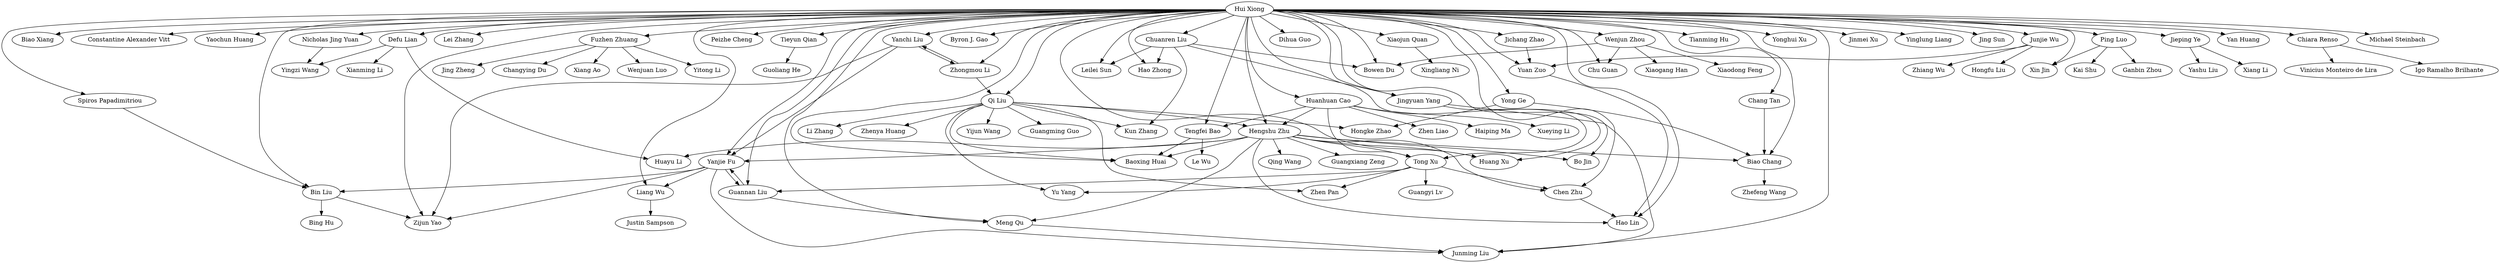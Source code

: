 strict digraph G{
"Hui Xiong" -> "Baoxing Huai"
"Hui Xiong" -> "Biao Xiang"
"Hui Xiong" -> "Constantine Alexander Vitt"
"Hui Xiong" -> "Yaochun Huang"
"Hui Xiong" -> "Defu Lian"
"Hui Xiong" -> "Zijun Yao"
"Hui Xiong" -> "Jingyuan Yang"
"Hui Xiong" -> "Lei Zhang"
"Hui Xiong" -> "Fuzhen Zhuang"
"Hui Xiong" -> "Tieyun Qian"
"Hui Xiong" -> "Yanchi Liu"
"Hui Xiong" -> "Peizhe Cheng"
"Yanchi Liu" -> "Yanjie Fu"
"Hui Xiong" -> "Chen Zhu"
"Hui Xiong" -> "Nicholas Jing Yuan"
"Hui Xiong" -> "Zhongmou Li"
"Hui Xiong" -> "Leilei Sun"
"Hui Xiong" -> "Byron J. Gao"
"Hui Xiong" -> "Yong Ge"
"Hui Xiong" -> "Yanjie Fu"
"Hui Xiong" -> "Spiros Papadimitriou"
"Hui Xiong" -> "Liang Wu"
"Hui Xiong" -> "Chu Guan"
"Hui Xiong" -> "Chen Zhu"
"Hui Xiong" -> "Tong Xu"
"Hui Xiong" -> "Meng Qu"
"Hui Xiong" -> "Bowen Du"
"Hui Xiong" -> "Qi Liu"
"Hui Xiong" -> "Huanhuan Cao"
"Hui Xiong" -> "Hao Zhong"
"Huanhuan Cao" -> "Tengfei Bao"
"Qi Liu" -> "Zhen Pan"
"Qi Liu" -> "Zhenya Huang"
"Hui Xiong" -> "Dihua Guo"
"Hui Xiong" -> "Guannan Liu"
"Hui Xiong" -> "Junming Liu"
"Hui Xiong" -> "Huang Xu"
"Hui Xiong" -> "Xiaojun Quan"
"Hui Xiong" -> "Chuanren Liu"
"Hui Xiong" -> "Jichang Zhao"
"Hui Xiong" -> "Xin Jin"
"Hui Xiong" -> "Biao Chang"
"Hui Xiong" -> "Hao Lin"
"Guannan Liu" -> "Yanjie Fu"
"Hui Xiong" -> "Bo Jin"
"Jingyuan Yang" -> "Huang Xu"
"Hui Xiong" -> "Yuan Zuo"
"Hui Xiong" -> "Chang Tan"
"Tong Xu" -> "Guangyi Lv"
"Chang Tan" -> "Biao Chang"
"Hui Xiong" -> "Tianming Hu"
"Hui Xiong" -> "Tengfei Bao"
"Jingyuan Yang" -> "Junming Liu"
"Huanhuan Cao" -> "Hengshu Zhu"
"Yuan Zuo" -> "Hao Lin"
"Hui Xiong" -> "Yonghui Xu"
"Qi Liu" -> "Kun Zhang"
"Hui Xiong" -> "Bin Liu"
"Chuanren Liu" -> "Leilei Sun"
"Hui Xiong" -> "Hengshu Zhu"
"Hengshu Zhu" -> "Biao Chang"
"Hui Xiong" -> "Jinmei Xu"
"Yanchi Liu" -> "Zijun Yao"
"Zhongmou Li" -> "Qi Liu"
"Tong Xu" -> "Guannan Liu"
"Hui Xiong" -> "Yinglung Liang"
"Hui Xiong" -> "Jing Sun"
"Guannan Liu" -> "Meng Qu"
"Hui Xiong" -> "Wenjun Zhou"
"Hui Xiong" -> "Junjie Wu"
"Hengshu Zhu" -> "Huayu Li"
"Qi Liu" -> "Hengshu Zhu"
"Qi Liu" -> "Yu Yang"
"Huanhuan Cao" -> "Tong Xu"
"Hengshu Zhu" -> "Tong Xu"
"Bin Liu" -> "Bing Hu"
"Yanjie Fu" -> "Guannan Liu"
"Tieyun Qian" -> "Guoliang He"
"Hui Xiong" -> "Ping Luo"
"Hui Xiong" -> "Jieping Ye"
"Yong Ge" -> "Biao Chang"
"Tong Xu" -> "Zhen Pan"
"Hengshu Zhu" -> "Huang Xu"
"Huanhuan Cao" -> "Haiping Ma"
"Biao Chang" -> "Zhefeng Wang"
"Yanjie Fu" -> "Zijun Yao"
"Yanjie Fu" -> "Junming Liu"
"Qi Liu" -> "Yijun Wang"
"Qi Liu" -> "Guangming Guo"
"Hui Xiong" -> "Yan Huang"
"Hengshu Zhu" -> "Chen Zhu"
"Hengshu Zhu" -> "Meng Qu"
"Hengshu Zhu" -> "Bo Jin"
"Yanjie Fu" -> "Bin Liu"
"Bin Liu" -> "Zijun Yao"
"Fuzhen Zhuang" -> "Wenjuan Luo"
"Fuzhen Zhuang" -> "Yitong Li"
"Hui Xiong" -> "Chiara Renso"
"Hui Xiong" -> "Michael Steinbach"
"Huanhuan Cao" -> "Xueying Li"
"Ping Luo" -> "Kai Shu"
"Hengshu Zhu" -> "Baoxing Huai"
"Liang Wu" -> "Justin Sampson"
"Hengshu Zhu" -> "Chen Zhu"
"Defu Lian" -> "Xianming Li"
"Ping Luo" -> "Xin Jin"
"Ping Luo" -> "Ganbin Zhou"
"Hengshu Zhu" -> "Yanjie Fu"
"Chuanren Liu" -> "Jingyuan Yang"
"Tong Xu" -> "Yu Yang"
"Nicholas Jing Yuan" -> "Yingzi Wang"
"Wenjun Zhou" -> "Xiaogang Han"
"Tong Xu" -> "Chen Zhu"
"Yong Ge" -> "Hongke Zhao"
"Yanchi Liu" -> "Zhongmou Li"
"Chuanren Liu" -> "Kun Zhang"
"Fuzhen Zhuang" -> "Jing Zheng"
"Qi Liu" -> "Hongke Zhao"
"Chiara Renso" -> "Vinicius Monteiro de Lira"
"Junjie Wu" -> "Zhiang Wu"
"Zhongmou Li" -> "Yanchi Liu"
"Xiaojun Quan" -> "Xingliang Ni"
"Meng Qu" -> "Junming Liu"
"Chuanren Liu" -> "Bowen Du"
"Junjie Wu" -> "Hongfu Liu"
"Qi Liu" -> "Baoxing Huai"
"Junjie Wu" -> "Hongfu Liu"
"Wenjun Zhou" -> "Xiaodong Feng"
"Huanhuan Cao" -> "Zhen Liao"
"Tengfei Bao" -> "Baoxing Huai"
"Tengfei Bao" -> "Le Wu"
"Wenjun Zhou" -> "Bowen Du"
"Chuanren Liu" -> "Hao Zhong"
"Jichang Zhao" -> "Yuan Zuo"
"Yanjie Fu" -> "Liang Wu"
"Wenjun Zhou" -> "Chu Guan"
"Chiara Renso" -> "Igo Ramalho Brilhante"
"Junjie Wu" -> "Yuan Zuo"
"Fuzhen Zhuang" -> "Changying Du"
"Spiros Papadimitriou" -> "Bin Liu"
"Jieping Ye" -> "Yashu Liu"
"Fuzhen Zhuang" -> "Xiang Ao"
"Defu Lian" -> "Yingzi Wang"
"Qi Liu" -> "Li Zhang"
"Defu Lian" -> "Huayu Li"
"Jieping Ye" -> "Xiang Li"
"Hengshu Zhu" -> "Guangxiang Zeng"
"Chen Zhu" -> "Hao Lin"
"Hengshu Zhu" -> "Hao Lin"
"Hengshu Zhu" -> "Qing Wang"
}
